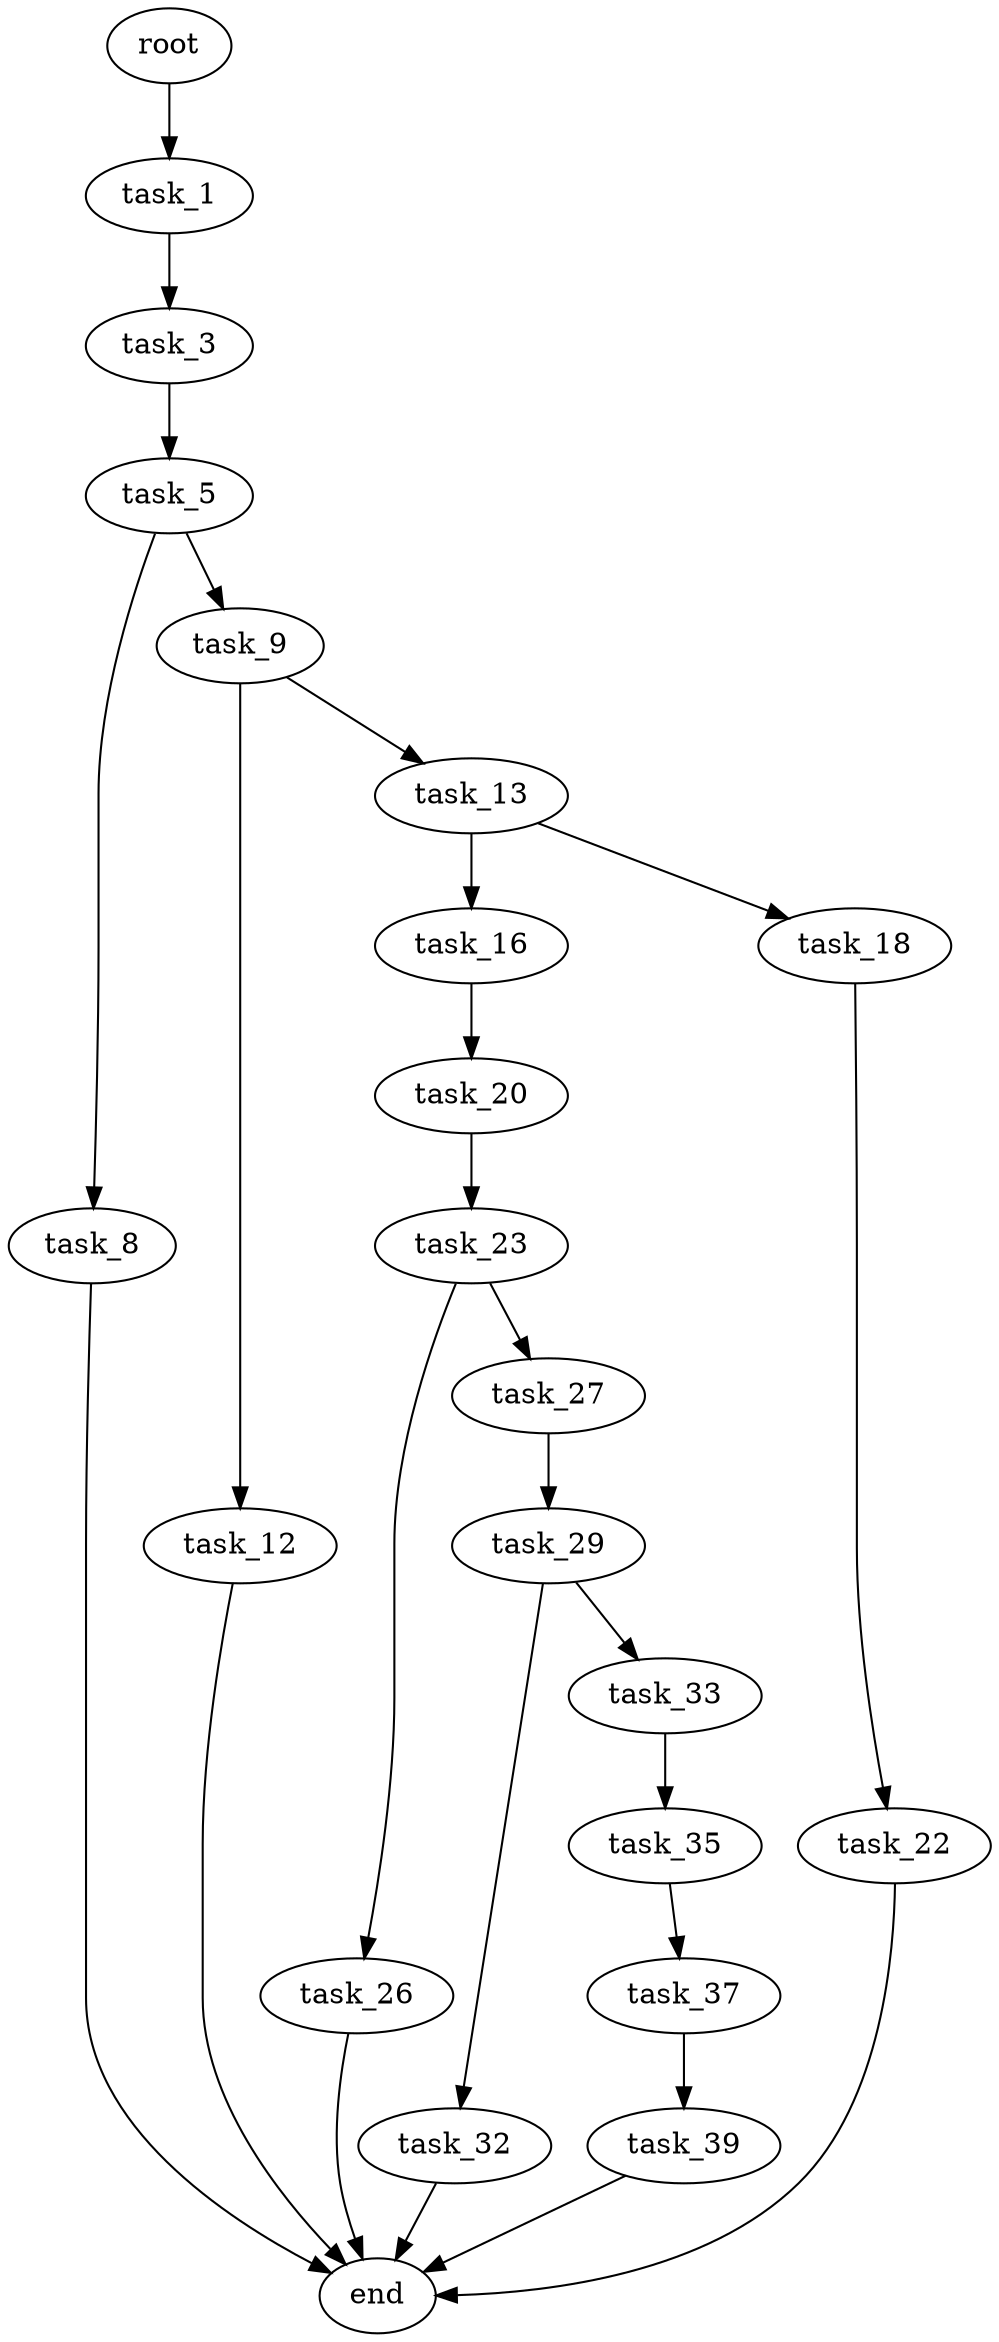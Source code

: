 digraph G {
  root [size="0.000000"];
  task_1 [size="9949124191.000000"];
  task_3 [size="35988028962.000000"];
  task_5 [size="368293445632.000000"];
  task_8 [size="324250026109.000000"];
  task_9 [size="8589934592.000000"];
  end [size="0.000000"];
  task_12 [size="782757789696.000000"];
  task_13 [size="1073741824000.000000"];
  task_16 [size="1073741824000.000000"];
  task_18 [size="10243832066.000000"];
  task_20 [size="1144489120705.000000"];
  task_22 [size="31510045424.000000"];
  task_23 [size="3067776632.000000"];
  task_26 [size="83362545998.000000"];
  task_27 [size="34766677521.000000"];
  task_29 [size="28991029248.000000"];
  task_32 [size="1073741824000.000000"];
  task_33 [size="512589709164.000000"];
  task_35 [size="27997875791.000000"];
  task_37 [size="368293445632.000000"];
  task_39 [size="28991029248.000000"];

  root -> task_1 [size="1.000000"];
  task_1 -> task_3 [size="411041792.000000"];
  task_3 -> task_5 [size="838860800.000000"];
  task_5 -> task_8 [size="411041792.000000"];
  task_5 -> task_9 [size="411041792.000000"];
  task_8 -> end [size="1.000000"];
  task_9 -> task_12 [size="33554432.000000"];
  task_9 -> task_13 [size="33554432.000000"];
  task_12 -> end [size="1.000000"];
  task_13 -> task_16 [size="838860800.000000"];
  task_13 -> task_18 [size="838860800.000000"];
  task_16 -> task_20 [size="838860800.000000"];
  task_18 -> task_22 [size="33554432.000000"];
  task_20 -> task_23 [size="679477248.000000"];
  task_22 -> end [size="1.000000"];
  task_23 -> task_26 [size="134217728.000000"];
  task_23 -> task_27 [size="134217728.000000"];
  task_26 -> end [size="1.000000"];
  task_27 -> task_29 [size="679477248.000000"];
  task_29 -> task_32 [size="75497472.000000"];
  task_29 -> task_33 [size="75497472.000000"];
  task_32 -> end [size="1.000000"];
  task_33 -> task_35 [size="679477248.000000"];
  task_35 -> task_37 [size="838860800.000000"];
  task_37 -> task_39 [size="411041792.000000"];
  task_39 -> end [size="1.000000"];
}
